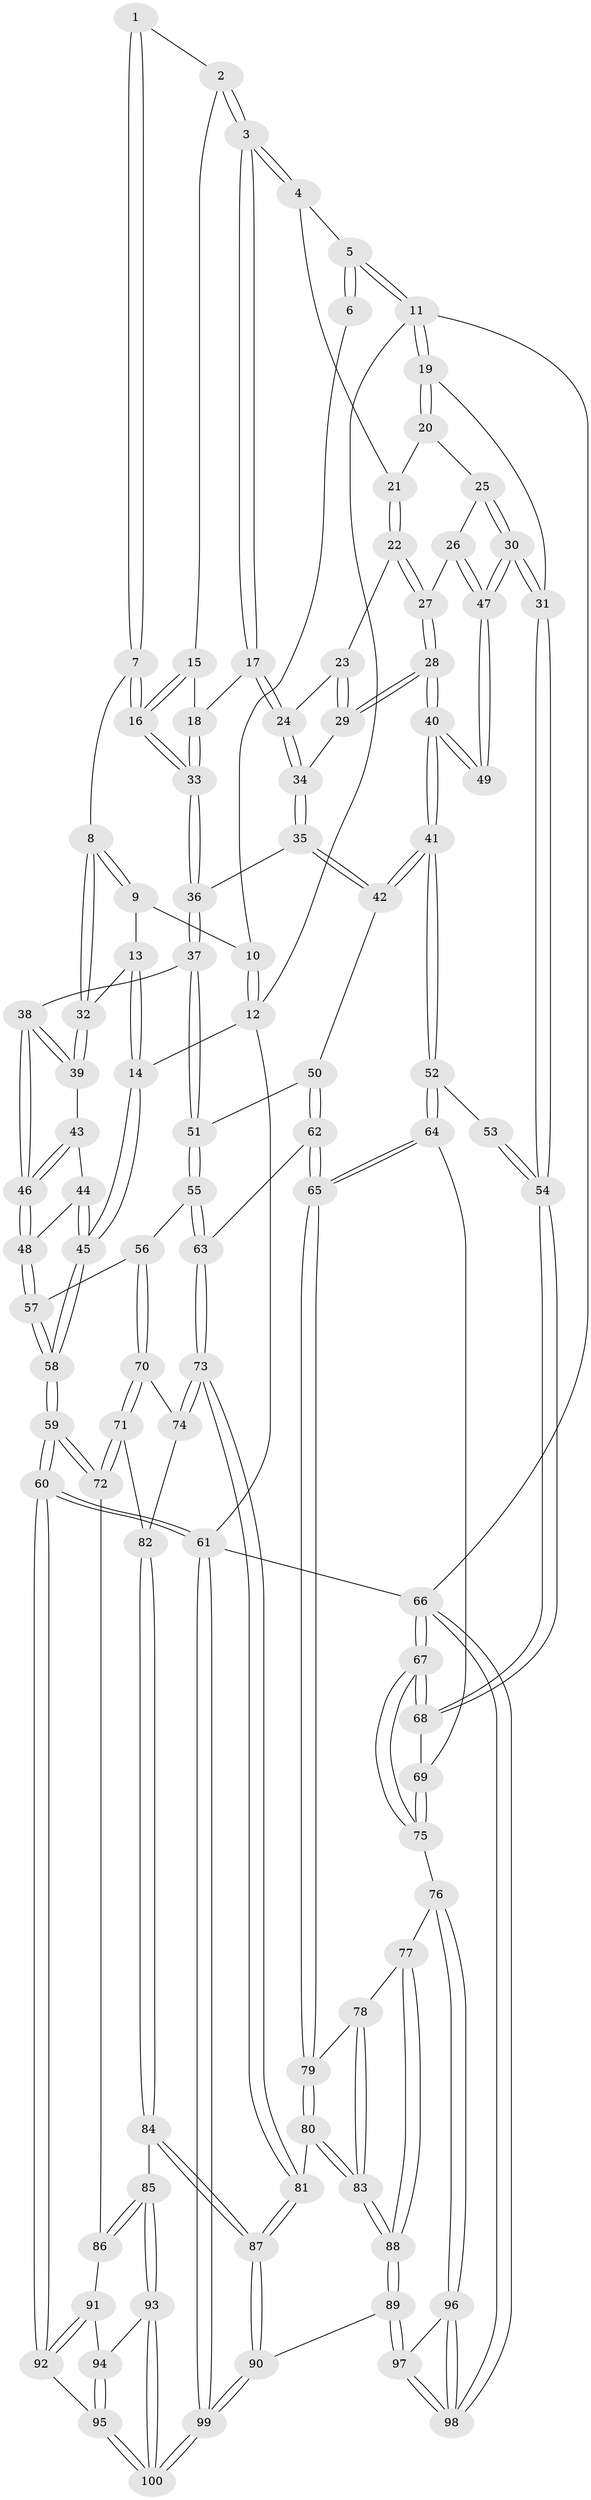 // Generated by graph-tools (version 1.1) at 2025/11/02/27/25 16:11:57]
// undirected, 100 vertices, 247 edges
graph export_dot {
graph [start="1"]
  node [color=gray90,style=filled];
  1 [pos="+0.38272600017342373+0"];
  2 [pos="+0.4178281716975558+0"];
  3 [pos="+0.5367909510990152+0.11438200374711881"];
  4 [pos="+0.7504901097748664+0"];
  5 [pos="+0.7555318534808962+0"];
  6 [pos="+0.36868455742084677+0"];
  7 [pos="+0.2853793105479533+0.20333991471154872"];
  8 [pos="+0.27315908575113845+0.2031357332574092"];
  9 [pos="+0.11101559433470667+0"];
  10 [pos="+0.09801104133404141+0"];
  11 [pos="+1+0"];
  12 [pos="+0+0"];
  13 [pos="+0.16947753506927765+0.18483333671648378"];
  14 [pos="+0+0"];
  15 [pos="+0.4165628731628097+0.06825032810078338"];
  16 [pos="+0.2872341281264472+0.20417057067699204"];
  17 [pos="+0.5271145825762574+0.17094442995085346"];
  18 [pos="+0.43833537934259836+0.19379949241044347"];
  19 [pos="+1+0"];
  20 [pos="+0.9241541530063295+0.10064951008608204"];
  21 [pos="+0.7565503330157953+0"];
  22 [pos="+0.7517468511433919+0"];
  23 [pos="+0.6995357624007226+0.08304743661327967"];
  24 [pos="+0.5769351551123745+0.21335251967665686"];
  25 [pos="+0.9255342891761815+0.10775974282100023"];
  26 [pos="+0.8295874735169126+0.28645059210619006"];
  27 [pos="+0.8028606929875843+0.29141537827154657"];
  28 [pos="+0.7727099057662642+0.31742946020070895"];
  29 [pos="+0.6570378708472391+0.2569983184524132"];
  30 [pos="+1+0.3155160432140977"];
  31 [pos="+1+0.323989361221519"];
  32 [pos="+0.20512637056483415+0.22528988871494654"];
  33 [pos="+0.3579537171263548+0.24020681554416784"];
  34 [pos="+0.593625806808061+0.23670949639803493"];
  35 [pos="+0.5454212658982145+0.31814127907576834"];
  36 [pos="+0.39645905157821026+0.3594192562318749"];
  37 [pos="+0.390782917028627+0.4128452258241383"];
  38 [pos="+0.24614672734257467+0.4139757968321383"];
  39 [pos="+0.19237753907744884+0.240371007026986"];
  40 [pos="+0.7375622598145399+0.46556448147630286"];
  41 [pos="+0.7318658081134131+0.48163109375258484"];
  42 [pos="+0.6120223575386693+0.4653165683674784"];
  43 [pos="+0.1650354466245453+0.25797998531472516"];
  44 [pos="+0.008584945830603832+0.31223616556240924"];
  45 [pos="+0+0.2973089926165219"];
  46 [pos="+0.16420047827599754+0.4749340856036336"];
  47 [pos="+1+0.316160380948655"];
  48 [pos="+0.15907889409291429+0.4815676673051794"];
  49 [pos="+0.9349760410053455+0.430347445032952"];
  50 [pos="+0.5652427617330193+0.47634380380152236"];
  51 [pos="+0.40161451327533626+0.44107053043463573"];
  52 [pos="+0.7459558424414338+0.5193983442376586"];
  53 [pos="+0.9222655880938639+0.48860071961638485"];
  54 [pos="+1+0.5284953876423925"];
  55 [pos="+0.3688516539634976+0.5403089994592399"];
  56 [pos="+0.15892709186591317+0.5792864867812096"];
  57 [pos="+0.14669536295664026+0.5696424290499191"];
  58 [pos="+0+0.6098435100316917"];
  59 [pos="+0+0.671581638464373"];
  60 [pos="+0+0.89520419322625"];
  61 [pos="+0+1"];
  62 [pos="+0.4964852287708942+0.6488563076538596"];
  63 [pos="+0.4238647040116213+0.6593879477090112"];
  64 [pos="+0.7587758687390369+0.5972109162786888"];
  65 [pos="+0.6272848035414722+0.6930951685130324"];
  66 [pos="+1+1"];
  67 [pos="+1+0.88361742624511"];
  68 [pos="+1+0.6017283741605098"];
  69 [pos="+0.7638658842664618+0.6014812309870841"];
  70 [pos="+0.16825140300375913+0.6061727408489411"];
  71 [pos="+0.1374344388603887+0.756867796090201"];
  72 [pos="+0.06801217611029138+0.7918131010289238"];
  73 [pos="+0.3820446442158041+0.7409568305203228"];
  74 [pos="+0.2957379954923732+0.7273883306152301"];
  75 [pos="+0.8637878685198025+0.8170671381099678"];
  76 [pos="+0.8333456879325594+0.8445397766551578"];
  77 [pos="+0.6889475603240715+0.8351882453252044"];
  78 [pos="+0.6192997750841641+0.7578180229826462"];
  79 [pos="+0.6198213823414299+0.739809370663176"];
  80 [pos="+0.41767256229718114+0.7817364094746913"];
  81 [pos="+0.389095576853821+0.7665979966370906"];
  82 [pos="+0.2049271767097154+0.8012895916130577"];
  83 [pos="+0.537368863355542+0.8664966398228329"];
  84 [pos="+0.213104759067916+0.8875515463922113"];
  85 [pos="+0.19349032004084513+0.8971172487983617"];
  86 [pos="+0.08730692160400255+0.8568732070982868"];
  87 [pos="+0.328426782811642+0.9243361341916433"];
  88 [pos="+0.5681169080681201+1"];
  89 [pos="+0.564363470187848+1"];
  90 [pos="+0.4361955678554958+1"];
  91 [pos="+0.06469514187542152+0.893032093362104"];
  92 [pos="+0.018776144849177112+0.9266010180586153"];
  93 [pos="+0.1633427431146283+0.9486062636345008"];
  94 [pos="+0.1034036503643559+0.9377263267447398"];
  95 [pos="+0.060864830972792786+0.9835484070187008"];
  96 [pos="+0.8217529215333925+0.8722911828429789"];
  97 [pos="+0.5800627517463434+1"];
  98 [pos="+1+1"];
  99 [pos="+0.1348924980568552+1"];
  100 [pos="+0.12602804359663122+1"];
  1 -- 2;
  1 -- 7;
  1 -- 7;
  2 -- 3;
  2 -- 3;
  2 -- 15;
  3 -- 4;
  3 -- 4;
  3 -- 17;
  3 -- 17;
  4 -- 5;
  4 -- 21;
  5 -- 6;
  5 -- 6;
  5 -- 11;
  5 -- 11;
  6 -- 10;
  7 -- 8;
  7 -- 16;
  7 -- 16;
  8 -- 9;
  8 -- 9;
  8 -- 32;
  8 -- 32;
  9 -- 10;
  9 -- 13;
  10 -- 12;
  10 -- 12;
  11 -- 12;
  11 -- 19;
  11 -- 19;
  11 -- 66;
  12 -- 14;
  12 -- 61;
  13 -- 14;
  13 -- 14;
  13 -- 32;
  14 -- 45;
  14 -- 45;
  15 -- 16;
  15 -- 16;
  15 -- 18;
  16 -- 33;
  16 -- 33;
  17 -- 18;
  17 -- 24;
  17 -- 24;
  18 -- 33;
  18 -- 33;
  19 -- 20;
  19 -- 20;
  19 -- 31;
  20 -- 21;
  20 -- 25;
  21 -- 22;
  21 -- 22;
  22 -- 23;
  22 -- 27;
  22 -- 27;
  23 -- 24;
  23 -- 29;
  23 -- 29;
  24 -- 34;
  24 -- 34;
  25 -- 26;
  25 -- 30;
  25 -- 30;
  26 -- 27;
  26 -- 47;
  26 -- 47;
  27 -- 28;
  27 -- 28;
  28 -- 29;
  28 -- 29;
  28 -- 40;
  28 -- 40;
  29 -- 34;
  30 -- 31;
  30 -- 31;
  30 -- 47;
  30 -- 47;
  31 -- 54;
  31 -- 54;
  32 -- 39;
  32 -- 39;
  33 -- 36;
  33 -- 36;
  34 -- 35;
  34 -- 35;
  35 -- 36;
  35 -- 42;
  35 -- 42;
  36 -- 37;
  36 -- 37;
  37 -- 38;
  37 -- 51;
  37 -- 51;
  38 -- 39;
  38 -- 39;
  38 -- 46;
  38 -- 46;
  39 -- 43;
  40 -- 41;
  40 -- 41;
  40 -- 49;
  40 -- 49;
  41 -- 42;
  41 -- 42;
  41 -- 52;
  41 -- 52;
  42 -- 50;
  43 -- 44;
  43 -- 46;
  43 -- 46;
  44 -- 45;
  44 -- 45;
  44 -- 48;
  45 -- 58;
  45 -- 58;
  46 -- 48;
  46 -- 48;
  47 -- 49;
  47 -- 49;
  48 -- 57;
  48 -- 57;
  50 -- 51;
  50 -- 62;
  50 -- 62;
  51 -- 55;
  51 -- 55;
  52 -- 53;
  52 -- 64;
  52 -- 64;
  53 -- 54;
  53 -- 54;
  54 -- 68;
  54 -- 68;
  55 -- 56;
  55 -- 63;
  55 -- 63;
  56 -- 57;
  56 -- 70;
  56 -- 70;
  57 -- 58;
  57 -- 58;
  58 -- 59;
  58 -- 59;
  59 -- 60;
  59 -- 60;
  59 -- 72;
  59 -- 72;
  60 -- 61;
  60 -- 61;
  60 -- 92;
  60 -- 92;
  61 -- 99;
  61 -- 99;
  61 -- 66;
  62 -- 63;
  62 -- 65;
  62 -- 65;
  63 -- 73;
  63 -- 73;
  64 -- 65;
  64 -- 65;
  64 -- 69;
  65 -- 79;
  65 -- 79;
  66 -- 67;
  66 -- 67;
  66 -- 98;
  66 -- 98;
  67 -- 68;
  67 -- 68;
  67 -- 75;
  67 -- 75;
  68 -- 69;
  69 -- 75;
  69 -- 75;
  70 -- 71;
  70 -- 71;
  70 -- 74;
  71 -- 72;
  71 -- 72;
  71 -- 82;
  72 -- 86;
  73 -- 74;
  73 -- 74;
  73 -- 81;
  73 -- 81;
  74 -- 82;
  75 -- 76;
  76 -- 77;
  76 -- 96;
  76 -- 96;
  77 -- 78;
  77 -- 88;
  77 -- 88;
  78 -- 79;
  78 -- 83;
  78 -- 83;
  79 -- 80;
  79 -- 80;
  80 -- 81;
  80 -- 83;
  80 -- 83;
  81 -- 87;
  81 -- 87;
  82 -- 84;
  82 -- 84;
  83 -- 88;
  83 -- 88;
  84 -- 85;
  84 -- 87;
  84 -- 87;
  85 -- 86;
  85 -- 86;
  85 -- 93;
  85 -- 93;
  86 -- 91;
  87 -- 90;
  87 -- 90;
  88 -- 89;
  88 -- 89;
  89 -- 90;
  89 -- 97;
  89 -- 97;
  90 -- 99;
  90 -- 99;
  91 -- 92;
  91 -- 92;
  91 -- 94;
  92 -- 95;
  93 -- 94;
  93 -- 100;
  93 -- 100;
  94 -- 95;
  94 -- 95;
  95 -- 100;
  95 -- 100;
  96 -- 97;
  96 -- 98;
  96 -- 98;
  97 -- 98;
  97 -- 98;
  99 -- 100;
  99 -- 100;
}
